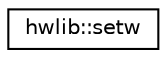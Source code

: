 digraph "Graphical Class Hierarchy"
{
  edge [fontname="Helvetica",fontsize="10",labelfontname="Helvetica",labelfontsize="10"];
  node [fontname="Helvetica",fontsize="10",shape=record];
  rankdir="LR";
  Node0 [label="hwlib::setw",height=0.2,width=0.4,color="black", fillcolor="white", style="filled",URL="$structhwlib_1_1setw.html",tooltip="ostream output field width manipulator "];
}
